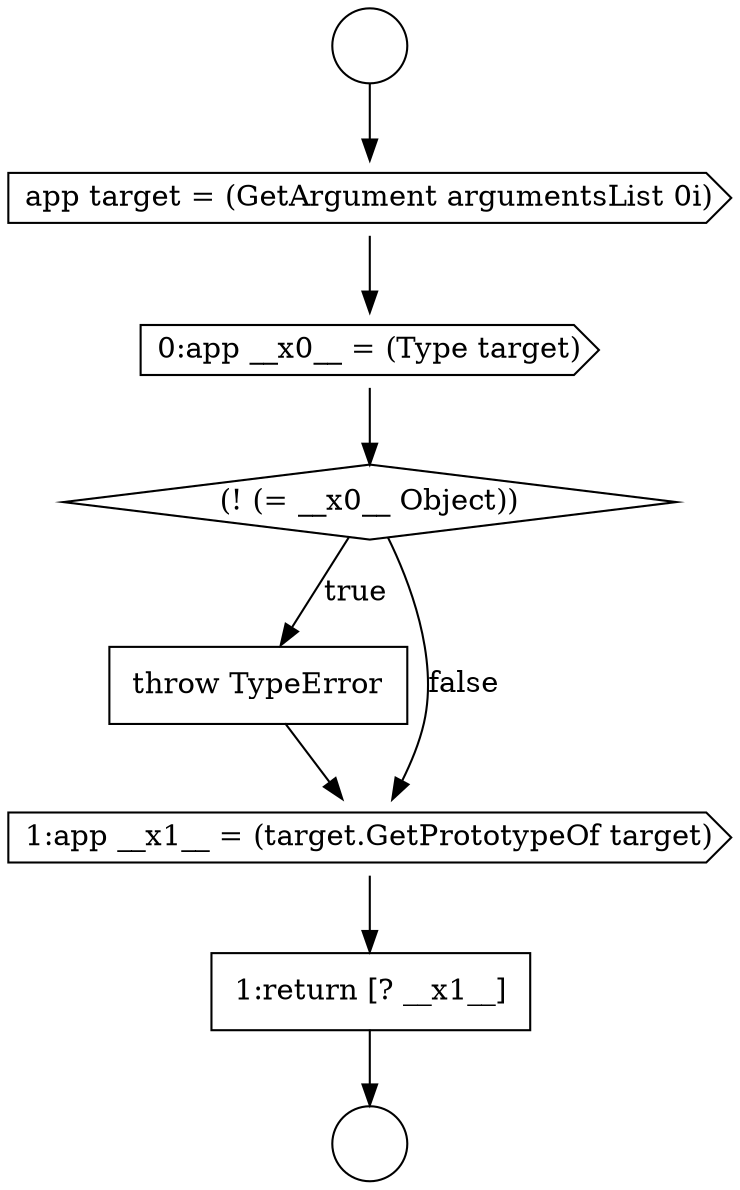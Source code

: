 digraph {
  node19473 [shape=diamond, label=<<font color="black">(! (= __x0__ Object))</font>> color="black" fillcolor="white" style=filled]
  node19472 [shape=cds, label=<<font color="black">0:app __x0__ = (Type target)</font>> color="black" fillcolor="white" style=filled]
  node19471 [shape=cds, label=<<font color="black">app target = (GetArgument argumentsList 0i)</font>> color="black" fillcolor="white" style=filled]
  node19474 [shape=none, margin=0, label=<<font color="black">
    <table border="0" cellborder="1" cellspacing="0" cellpadding="10">
      <tr><td align="left">throw TypeError</td></tr>
    </table>
  </font>> color="black" fillcolor="white" style=filled]
  node19475 [shape=cds, label=<<font color="black">1:app __x1__ = (target.GetPrototypeOf target)</font>> color="black" fillcolor="white" style=filled]
  node19470 [shape=circle label=" " color="black" fillcolor="white" style=filled]
  node19469 [shape=circle label=" " color="black" fillcolor="white" style=filled]
  node19476 [shape=none, margin=0, label=<<font color="black">
    <table border="0" cellborder="1" cellspacing="0" cellpadding="10">
      <tr><td align="left">1:return [? __x1__]</td></tr>
    </table>
  </font>> color="black" fillcolor="white" style=filled]
  node19474 -> node19475 [ color="black"]
  node19473 -> node19474 [label=<<font color="black">true</font>> color="black"]
  node19473 -> node19475 [label=<<font color="black">false</font>> color="black"]
  node19476 -> node19470 [ color="black"]
  node19471 -> node19472 [ color="black"]
  node19469 -> node19471 [ color="black"]
  node19475 -> node19476 [ color="black"]
  node19472 -> node19473 [ color="black"]
}
